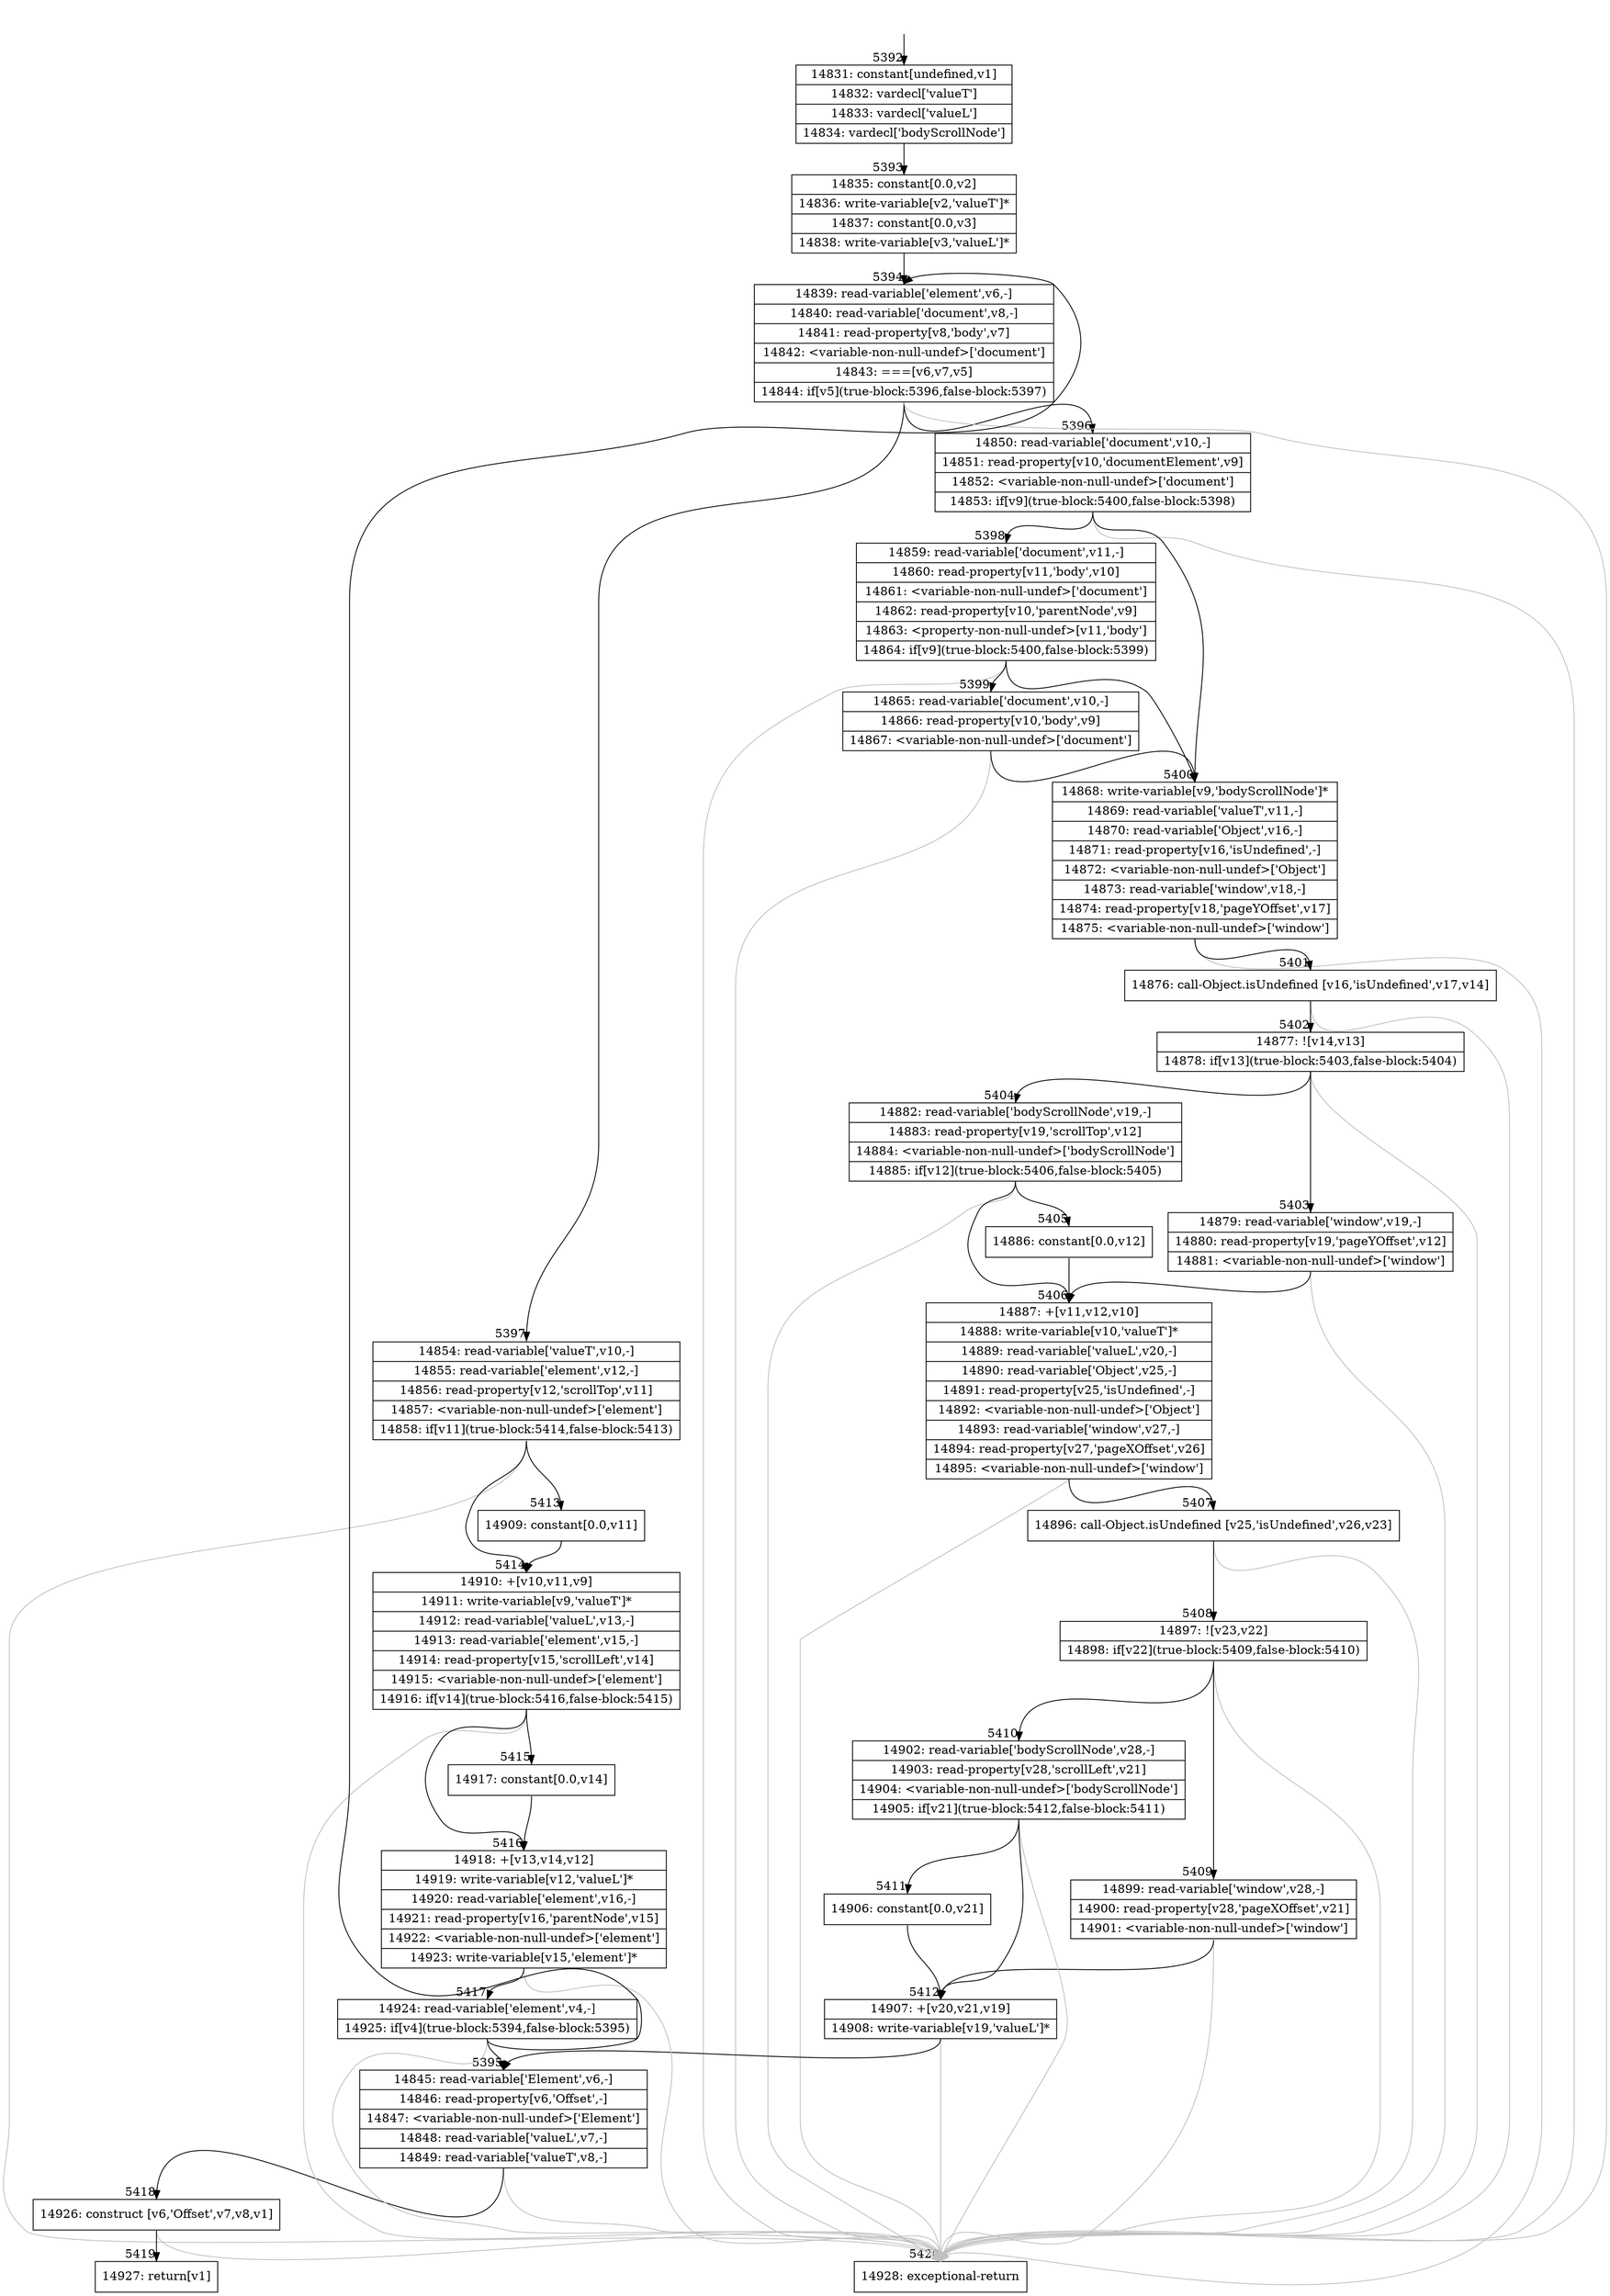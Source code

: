 digraph {
rankdir="TD"
BB_entry434[shape=none,label=""];
BB_entry434 -> BB5392 [tailport=s, headport=n, headlabel="    5392"]
BB5392 [shape=record label="{14831: constant[undefined,v1]|14832: vardecl['valueT']|14833: vardecl['valueL']|14834: vardecl['bodyScrollNode']}" ] 
BB5392 -> BB5393 [tailport=s, headport=n, headlabel="      5393"]
BB5393 [shape=record label="{14835: constant[0.0,v2]|14836: write-variable[v2,'valueT']*|14837: constant[0.0,v3]|14838: write-variable[v3,'valueL']*}" ] 
BB5393 -> BB5394 [tailport=s, headport=n, headlabel="      5394"]
BB5394 [shape=record label="{14839: read-variable['element',v6,-]|14840: read-variable['document',v8,-]|14841: read-property[v8,'body',v7]|14842: \<variable-non-null-undef\>['document']|14843: ===[v6,v7,v5]|14844: if[v5](true-block:5396,false-block:5397)}" ] 
BB5394 -> BB5396 [tailport=s, headport=n, headlabel="      5396"]
BB5394 -> BB5397 [tailport=s, headport=n, headlabel="      5397"]
BB5394 -> BB5420 [tailport=s, headport=n, color=gray, headlabel="      5420"]
BB5395 [shape=record label="{14845: read-variable['Element',v6,-]|14846: read-property[v6,'Offset',-]|14847: \<variable-non-null-undef\>['Element']|14848: read-variable['valueL',v7,-]|14849: read-variable['valueT',v8,-]}" ] 
BB5395 -> BB5418 [tailport=s, headport=n, headlabel="      5418"]
BB5395 -> BB5420 [tailport=s, headport=n, color=gray]
BB5396 [shape=record label="{14850: read-variable['document',v10,-]|14851: read-property[v10,'documentElement',v9]|14852: \<variable-non-null-undef\>['document']|14853: if[v9](true-block:5400,false-block:5398)}" ] 
BB5396 -> BB5400 [tailport=s, headport=n, headlabel="      5400"]
BB5396 -> BB5398 [tailport=s, headport=n, headlabel="      5398"]
BB5396 -> BB5420 [tailport=s, headport=n, color=gray]
BB5397 [shape=record label="{14854: read-variable['valueT',v10,-]|14855: read-variable['element',v12,-]|14856: read-property[v12,'scrollTop',v11]|14857: \<variable-non-null-undef\>['element']|14858: if[v11](true-block:5414,false-block:5413)}" ] 
BB5397 -> BB5414 [tailport=s, headport=n, headlabel="      5414"]
BB5397 -> BB5413 [tailport=s, headport=n, headlabel="      5413"]
BB5397 -> BB5420 [tailport=s, headport=n, color=gray]
BB5398 [shape=record label="{14859: read-variable['document',v11,-]|14860: read-property[v11,'body',v10]|14861: \<variable-non-null-undef\>['document']|14862: read-property[v10,'parentNode',v9]|14863: \<property-non-null-undef\>[v11,'body']|14864: if[v9](true-block:5400,false-block:5399)}" ] 
BB5398 -> BB5400 [tailport=s, headport=n]
BB5398 -> BB5399 [tailport=s, headport=n, headlabel="      5399"]
BB5398 -> BB5420 [tailport=s, headport=n, color=gray]
BB5399 [shape=record label="{14865: read-variable['document',v10,-]|14866: read-property[v10,'body',v9]|14867: \<variable-non-null-undef\>['document']}" ] 
BB5399 -> BB5400 [tailport=s, headport=n]
BB5399 -> BB5420 [tailport=s, headport=n, color=gray]
BB5400 [shape=record label="{14868: write-variable[v9,'bodyScrollNode']*|14869: read-variable['valueT',v11,-]|14870: read-variable['Object',v16,-]|14871: read-property[v16,'isUndefined',-]|14872: \<variable-non-null-undef\>['Object']|14873: read-variable['window',v18,-]|14874: read-property[v18,'pageYOffset',v17]|14875: \<variable-non-null-undef\>['window']}" ] 
BB5400 -> BB5401 [tailport=s, headport=n, headlabel="      5401"]
BB5400 -> BB5420 [tailport=s, headport=n, color=gray]
BB5401 [shape=record label="{14876: call-Object.isUndefined [v16,'isUndefined',v17,v14]}" ] 
BB5401 -> BB5402 [tailport=s, headport=n, headlabel="      5402"]
BB5401 -> BB5420 [tailport=s, headport=n, color=gray]
BB5402 [shape=record label="{14877: ![v14,v13]|14878: if[v13](true-block:5403,false-block:5404)}" ] 
BB5402 -> BB5403 [tailport=s, headport=n, headlabel="      5403"]
BB5402 -> BB5404 [tailport=s, headport=n, headlabel="      5404"]
BB5402 -> BB5420 [tailport=s, headport=n, color=gray]
BB5403 [shape=record label="{14879: read-variable['window',v19,-]|14880: read-property[v19,'pageYOffset',v12]|14881: \<variable-non-null-undef\>['window']}" ] 
BB5403 -> BB5406 [tailport=s, headport=n, headlabel="      5406"]
BB5403 -> BB5420 [tailport=s, headport=n, color=gray]
BB5404 [shape=record label="{14882: read-variable['bodyScrollNode',v19,-]|14883: read-property[v19,'scrollTop',v12]|14884: \<variable-non-null-undef\>['bodyScrollNode']|14885: if[v12](true-block:5406,false-block:5405)}" ] 
BB5404 -> BB5406 [tailport=s, headport=n]
BB5404 -> BB5405 [tailport=s, headport=n, headlabel="      5405"]
BB5404 -> BB5420 [tailport=s, headport=n, color=gray]
BB5405 [shape=record label="{14886: constant[0.0,v12]}" ] 
BB5405 -> BB5406 [tailport=s, headport=n]
BB5406 [shape=record label="{14887: +[v11,v12,v10]|14888: write-variable[v10,'valueT']*|14889: read-variable['valueL',v20,-]|14890: read-variable['Object',v25,-]|14891: read-property[v25,'isUndefined',-]|14892: \<variable-non-null-undef\>['Object']|14893: read-variable['window',v27,-]|14894: read-property[v27,'pageXOffset',v26]|14895: \<variable-non-null-undef\>['window']}" ] 
BB5406 -> BB5407 [tailport=s, headport=n, headlabel="      5407"]
BB5406 -> BB5420 [tailport=s, headport=n, color=gray]
BB5407 [shape=record label="{14896: call-Object.isUndefined [v25,'isUndefined',v26,v23]}" ] 
BB5407 -> BB5408 [tailport=s, headport=n, headlabel="      5408"]
BB5407 -> BB5420 [tailport=s, headport=n, color=gray]
BB5408 [shape=record label="{14897: ![v23,v22]|14898: if[v22](true-block:5409,false-block:5410)}" ] 
BB5408 -> BB5409 [tailport=s, headport=n, headlabel="      5409"]
BB5408 -> BB5410 [tailport=s, headport=n, headlabel="      5410"]
BB5408 -> BB5420 [tailport=s, headport=n, color=gray]
BB5409 [shape=record label="{14899: read-variable['window',v28,-]|14900: read-property[v28,'pageXOffset',v21]|14901: \<variable-non-null-undef\>['window']}" ] 
BB5409 -> BB5412 [tailport=s, headport=n, headlabel="      5412"]
BB5409 -> BB5420 [tailport=s, headport=n, color=gray]
BB5410 [shape=record label="{14902: read-variable['bodyScrollNode',v28,-]|14903: read-property[v28,'scrollLeft',v21]|14904: \<variable-non-null-undef\>['bodyScrollNode']|14905: if[v21](true-block:5412,false-block:5411)}" ] 
BB5410 -> BB5412 [tailport=s, headport=n]
BB5410 -> BB5411 [tailport=s, headport=n, headlabel="      5411"]
BB5410 -> BB5420 [tailport=s, headport=n, color=gray]
BB5411 [shape=record label="{14906: constant[0.0,v21]}" ] 
BB5411 -> BB5412 [tailport=s, headport=n]
BB5412 [shape=record label="{14907: +[v20,v21,v19]|14908: write-variable[v19,'valueL']*}" ] 
BB5412 -> BB5395 [tailport=s, headport=n, headlabel="      5395"]
BB5412 -> BB5420 [tailport=s, headport=n, color=gray]
BB5413 [shape=record label="{14909: constant[0.0,v11]}" ] 
BB5413 -> BB5414 [tailport=s, headport=n]
BB5414 [shape=record label="{14910: +[v10,v11,v9]|14911: write-variable[v9,'valueT']*|14912: read-variable['valueL',v13,-]|14913: read-variable['element',v15,-]|14914: read-property[v15,'scrollLeft',v14]|14915: \<variable-non-null-undef\>['element']|14916: if[v14](true-block:5416,false-block:5415)}" ] 
BB5414 -> BB5416 [tailport=s, headport=n, headlabel="      5416"]
BB5414 -> BB5415 [tailport=s, headport=n, headlabel="      5415"]
BB5414 -> BB5420 [tailport=s, headport=n, color=gray]
BB5415 [shape=record label="{14917: constant[0.0,v14]}" ] 
BB5415 -> BB5416 [tailport=s, headport=n]
BB5416 [shape=record label="{14918: +[v13,v14,v12]|14919: write-variable[v12,'valueL']*|14920: read-variable['element',v16,-]|14921: read-property[v16,'parentNode',v15]|14922: \<variable-non-null-undef\>['element']|14923: write-variable[v15,'element']*}" ] 
BB5416 -> BB5417 [tailport=s, headport=n, headlabel="      5417"]
BB5416 -> BB5420 [tailport=s, headport=n, color=gray]
BB5417 [shape=record label="{14924: read-variable['element',v4,-]|14925: if[v4](true-block:5394,false-block:5395)}" ] 
BB5417 -> BB5394 [tailport=s, headport=n]
BB5417 -> BB5395 [tailport=s, headport=n]
BB5417 -> BB5420 [tailport=s, headport=n, color=gray]
BB5418 [shape=record label="{14926: construct [v6,'Offset',v7,v8,v1]}" ] 
BB5418 -> BB5419 [tailport=s, headport=n, headlabel="      5419"]
BB5418 -> BB5420 [tailport=s, headport=n, color=gray]
BB5419 [shape=record label="{14927: return[v1]}" ] 
BB5420 [shape=record label="{14928: exceptional-return}" ] 
//#$~ 4116
}

